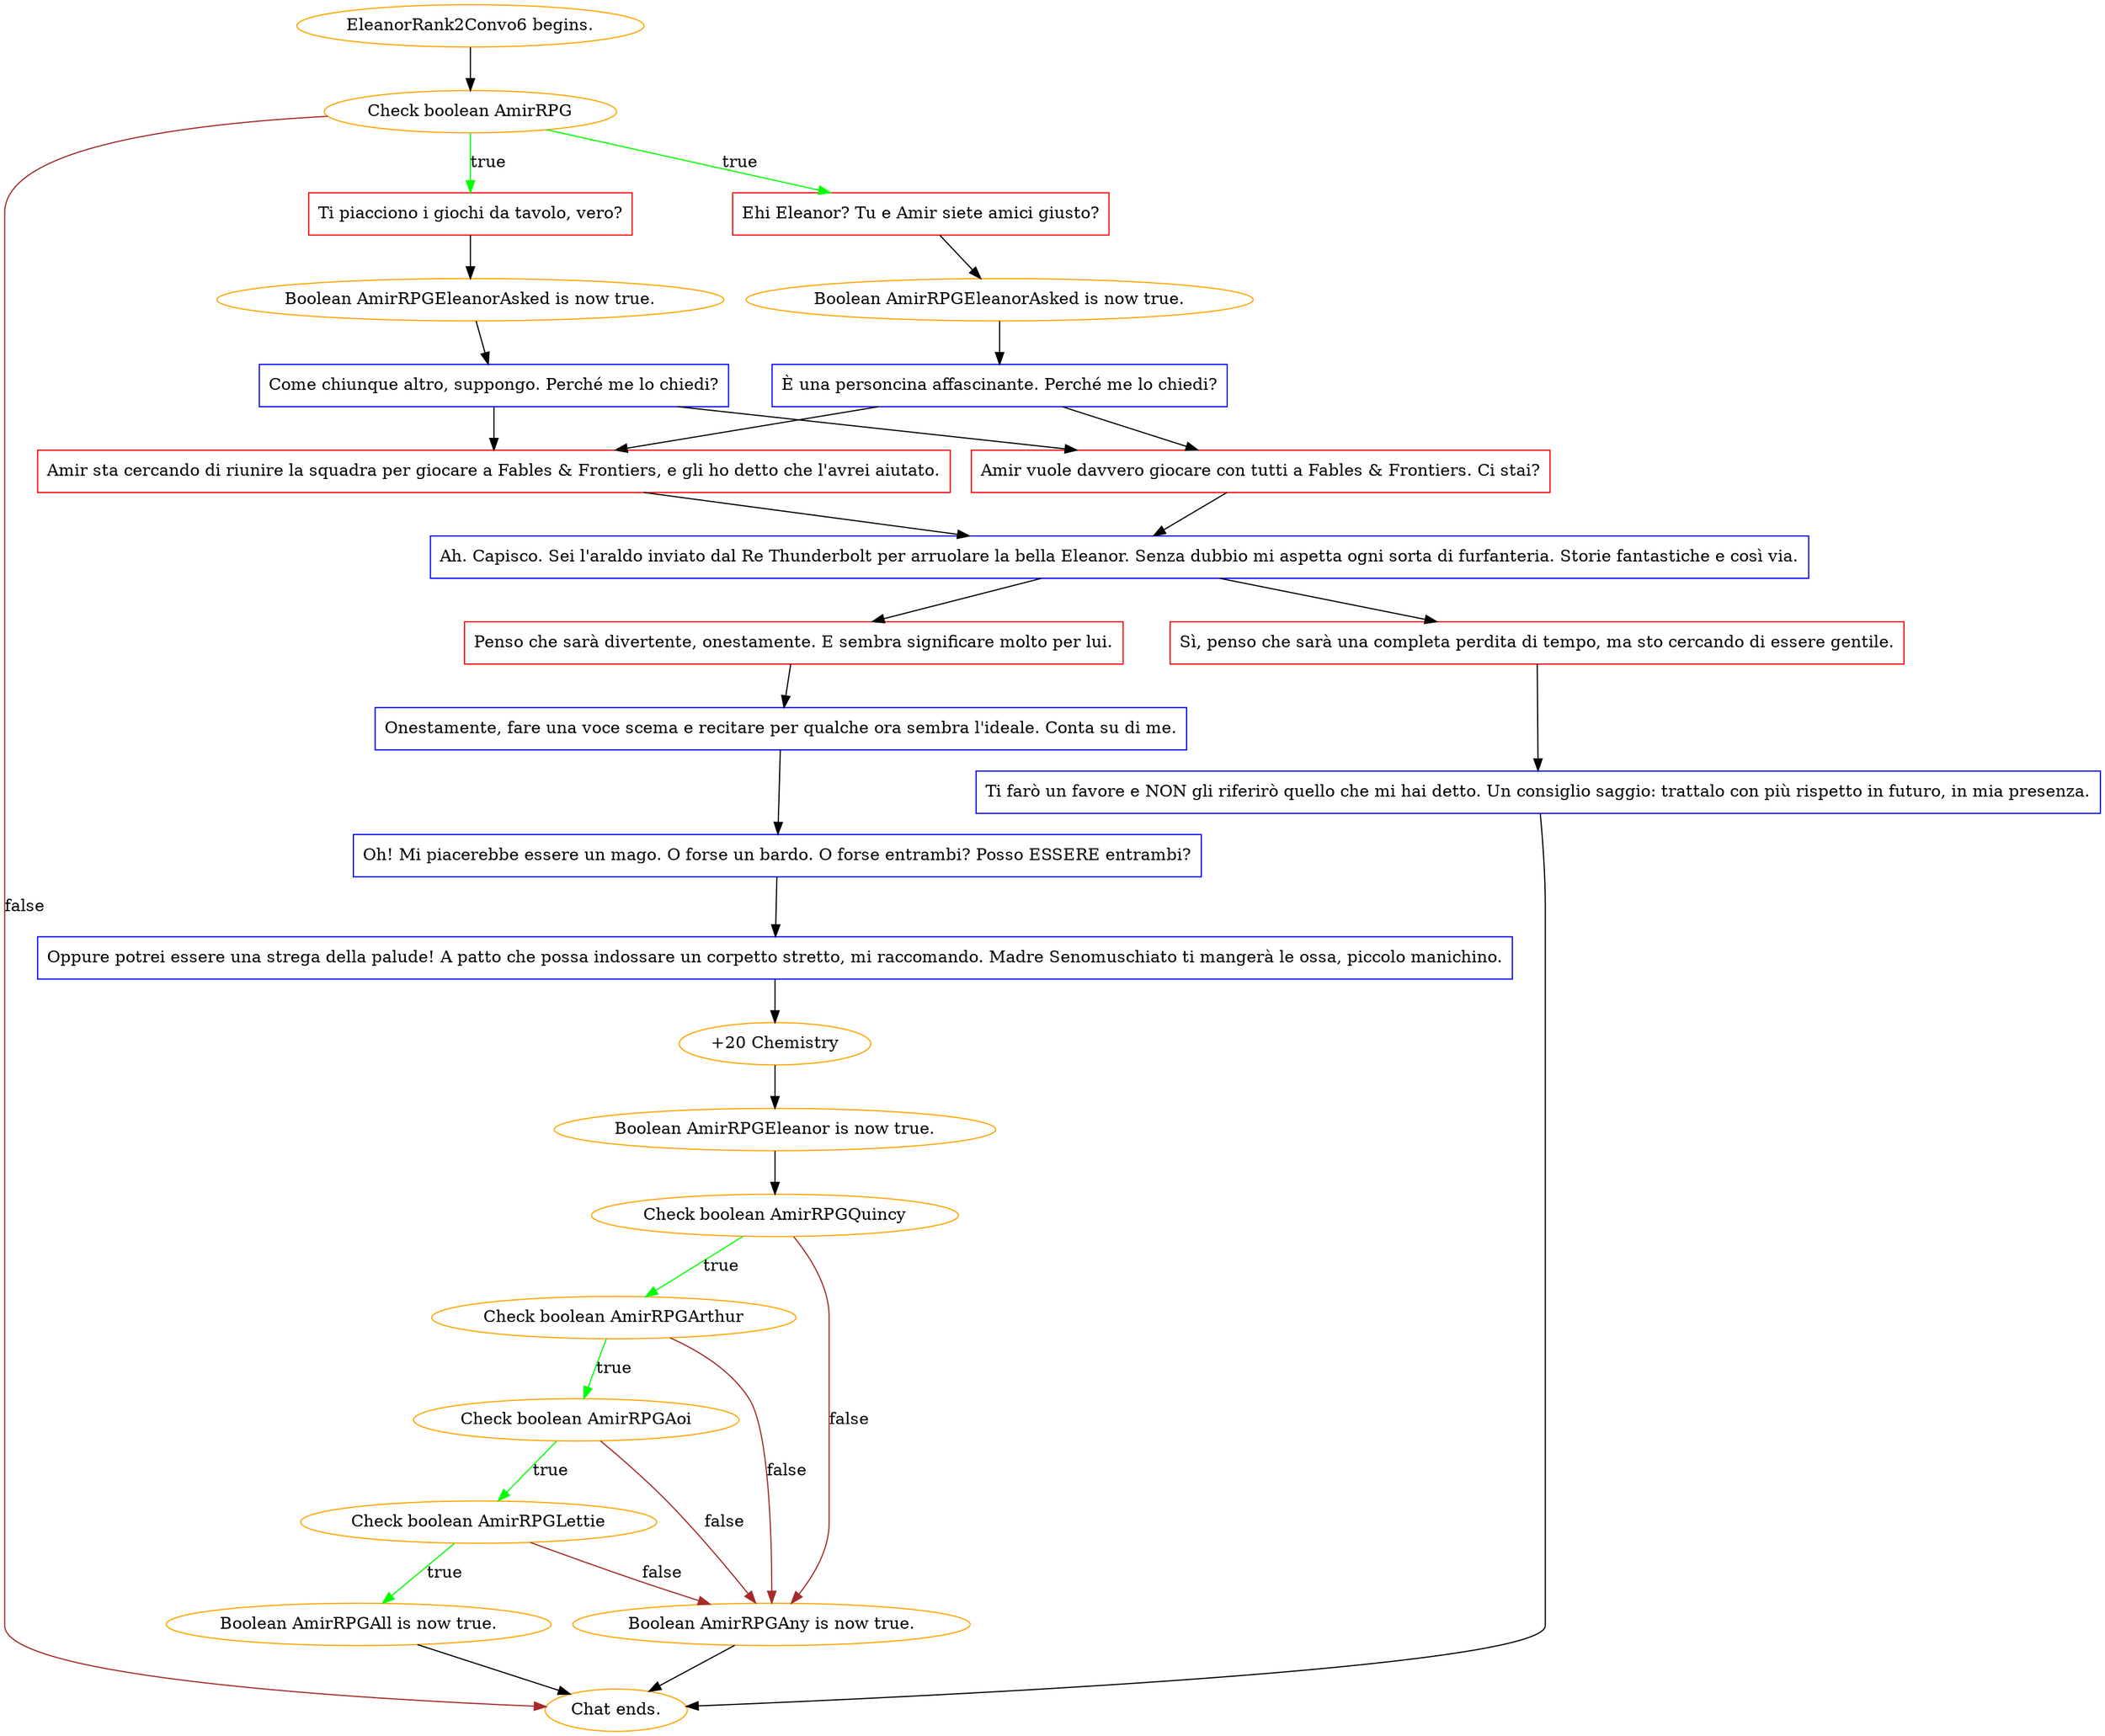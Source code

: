 digraph {
	"EleanorRank2Convo6 begins." [color=orange];
		"EleanorRank2Convo6 begins." -> j4038456104;
	j4038456104 [label="Check boolean AmirRPG",color=orange];
		j4038456104 -> j2439026255 [label=true,color=green];
		j4038456104 -> j1045971565 [label=true,color=green];
		j4038456104 -> "Chat ends." [label=false,color=brown];
	j2439026255 [label="Ehi Eleanor? Tu e Amir siete amici giusto?",shape=box,color=red];
		j2439026255 -> j346036067;
	j1045971565 [label="Ti piacciono i giochi da tavolo, vero?",shape=box,color=red];
		j1045971565 -> j2049975409;
	"Chat ends." [color=orange];
	j346036067 [label="Boolean AmirRPGEleanorAsked is now true.",color=orange];
		j346036067 -> j333521889;
	j2049975409 [label="Boolean AmirRPGEleanorAsked is now true.",color=orange];
		j2049975409 -> j3075987320;
	j333521889 [label="È una personcina affascinante. Perché me lo chiedi?",shape=box,color=blue];
		j333521889 -> j181551527;
		j333521889 -> j2691667020;
	j3075987320 [label="Come chiunque altro, suppongo. Perché me lo chiedi?",shape=box,color=blue];
		j3075987320 -> j181551527;
		j3075987320 -> j2691667020;
	j181551527 [label="Amir sta cercando di riunire la squadra per giocare a Fables & Frontiers, e gli ho detto che l'avrei aiutato.",shape=box,color=red];
		j181551527 -> j3762749036;
	j2691667020 [label="Amir vuole davvero giocare con tutti a Fables & Frontiers. Ci stai?",shape=box,color=red];
		j2691667020 -> j3762749036;
	j3762749036 [label="Ah. Capisco. Sei l'araldo inviato dal Re Thunderbolt per arruolare la bella Eleanor. Senza dubbio mi aspetta ogni sorta di furfanteria. Storie fantastiche e così via.",shape=box,color=blue];
		j3762749036 -> j1419212343;
		j3762749036 -> j3502178565;
	j1419212343 [label="Sì, penso che sarà una completa perdita di tempo, ma sto cercando di essere gentile.",shape=box,color=red];
		j1419212343 -> j1446968856;
	j3502178565 [label="Penso che sarà divertente, onestamente. E sembra significare molto per lui.",shape=box,color=red];
		j3502178565 -> j428371803;
	j1446968856 [label="Ti farò un favore e NON gli riferirò quello che mi hai detto. Un consiglio saggio: trattalo con più rispetto in futuro, in mia presenza.",shape=box,color=blue];
		j1446968856 -> "Chat ends.";
	j428371803 [label="Onestamente, fare una voce scema e recitare per qualche ora sembra l'ideale. Conta su di me.",shape=box,color=blue];
		j428371803 -> j2215443728;
	j2215443728 [label="Oh! Mi piacerebbe essere un mago. O forse un bardo. O forse entrambi? Posso ESSERE entrambi?",shape=box,color=blue];
		j2215443728 -> j2004160295;
	j2004160295 [label="Oppure potrei essere una strega della palude! A patto che possa indossare un corpetto stretto, mi raccomando. Madre Senomuschiato ti mangerà le ossa, piccolo manichino.",shape=box,color=blue];
		j2004160295 -> j1667172562;
	j1667172562 [label="+20 Chemistry",color=orange];
		j1667172562 -> j628696720;
	j628696720 [label="Boolean AmirRPGEleanor is now true.",color=orange];
		j628696720 -> j544204682;
	j544204682 [label="Check boolean AmirRPGQuincy",color=orange];
		j544204682 -> j154985083 [label=true,color=green];
		j544204682 -> j1992773596 [label=false,color=brown];
	j154985083 [label="Check boolean AmirRPGArthur",color=orange];
		j154985083 -> j3551149342 [label=true,color=green];
		j154985083 -> j1992773596 [label=false,color=brown];
	j1992773596 [label="Boolean AmirRPGAny is now true.",color=orange];
		j1992773596 -> "Chat ends.";
	j3551149342 [label="Check boolean AmirRPGAoi",color=orange];
		j3551149342 -> j682952477 [label=true,color=green];
		j3551149342 -> j1992773596 [label=false,color=brown];
	j682952477 [label="Check boolean AmirRPGLettie",color=orange];
		j682952477 -> j2677000302 [label=true,color=green];
		j682952477 -> j1992773596 [label=false,color=brown];
	j2677000302 [label="Boolean AmirRPGAll is now true.",color=orange];
		j2677000302 -> "Chat ends.";
}